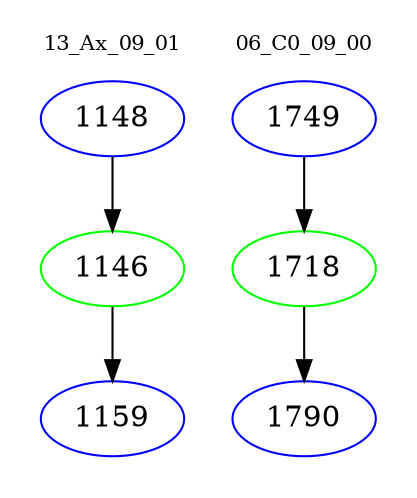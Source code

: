 digraph{
subgraph cluster_0 {
color = white
label = "13_Ax_09_01";
fontsize=10;
T0_1148 [label="1148", color="blue"]
T0_1148 -> T0_1146 [color="black"]
T0_1146 [label="1146", color="green"]
T0_1146 -> T0_1159 [color="black"]
T0_1159 [label="1159", color="blue"]
}
subgraph cluster_1 {
color = white
label = "06_C0_09_00";
fontsize=10;
T1_1749 [label="1749", color="blue"]
T1_1749 -> T1_1718 [color="black"]
T1_1718 [label="1718", color="green"]
T1_1718 -> T1_1790 [color="black"]
T1_1790 [label="1790", color="blue"]
}
}
